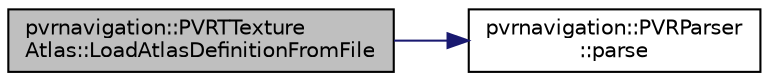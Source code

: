 digraph "pvrnavigation::PVRTTextureAtlas::LoadAtlasDefinitionFromFile"
{
  edge [fontname="Helvetica",fontsize="10",labelfontname="Helvetica",labelfontsize="10"];
  node [fontname="Helvetica",fontsize="10",shape=record];
  rankdir="LR";
  Node1 [label="pvrnavigation::PVRTTexture\lAtlas::LoadAtlasDefinitionFromFile",height=0.2,width=0.4,color="black", fillcolor="grey75", style="filled", fontcolor="black"];
  Node1 -> Node2 [color="midnightblue",fontsize="10",style="solid",fontname="Helvetica"];
  Node2 [label="pvrnavigation::PVRParser\l::parse",height=0.2,width=0.4,color="black", fillcolor="white", style="filled",URL="$classpvrnavigation_1_1_p_v_r_parser.html#a9d1fbcef35708227e3b453873059b4aa"];
}
